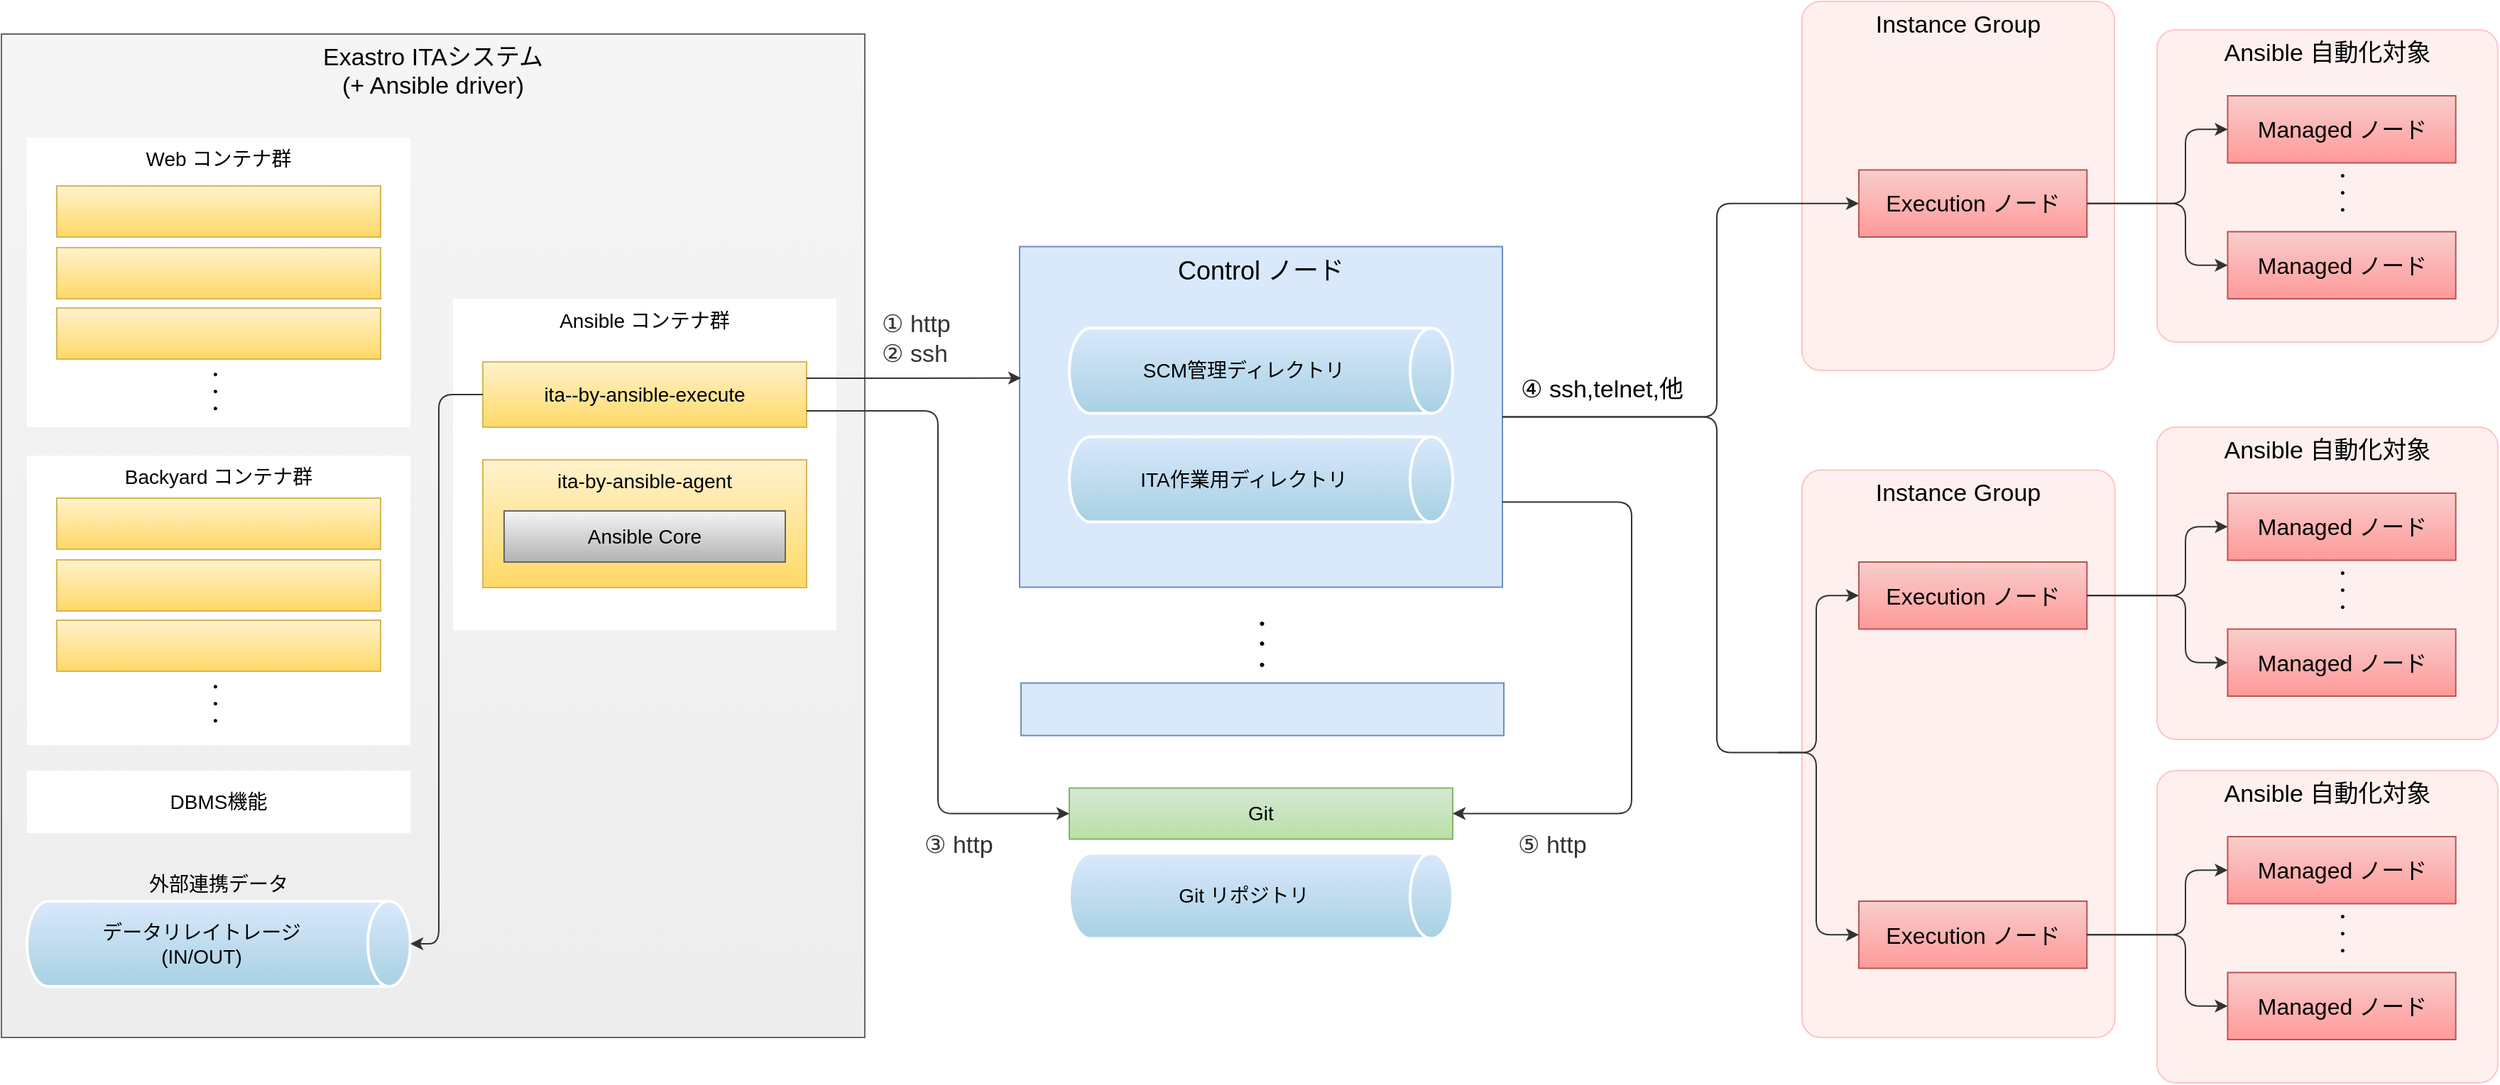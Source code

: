 <mxfile pages="3">
    <diagram name="AAP(Execution分離)" id="HrPJcTjiu_YD1BFE7S78">
        <mxGraphModel dx="1823" dy="1182" grid="1" gridSize="10" guides="1" tooltips="1" connect="1" arrows="1" fold="1" page="1" pageScale="1" pageWidth="2336" pageHeight="1654" math="0" shadow="0">
            <root>
                <mxCell id="zyLyGUna_AHrawo6U4M7-0"/>
                <mxCell id="zyLyGUna_AHrawo6U4M7-1" parent="zyLyGUna_AHrawo6U4M7-0"/>
                <mxCell id="Z7OklR-XN3L8Ld0WTs61-5" value="" style="group" parent="zyLyGUna_AHrawo6U4M7-1" vertex="1" connectable="0">
                    <mxGeometry x="1620" y="612" width="240" height="220" as="geometry"/>
                </mxCell>
                <mxCell id="Z7OklR-XN3L8Ld0WTs61-6" value="Ansible 自動化対象" style="whiteSpace=wrap;html=1;fontSize=17;verticalAlign=top;strokeColor=#FFC5C2;fillColor=#FFF0F0;gradientColor=#FFF0F0;rounded=1;arcSize=6;" parent="Z7OklR-XN3L8Ld0WTs61-5" vertex="1">
                    <mxGeometry width="240" height="220" as="geometry"/>
                </mxCell>
                <mxCell id="Z7OklR-XN3L8Ld0WTs61-7" value="・&lt;br style=&quot;font-size: 10px;&quot;&gt;・&lt;br style=&quot;font-size: 10px;&quot;&gt;・" style="rounded=0;whiteSpace=wrap;html=1;strokeColor=none;strokeWidth=2;fontSize=10;fillColor=none;fontStyle=1" parent="Z7OklR-XN3L8Ld0WTs61-5" vertex="1">
                    <mxGeometry x="52.697" y="98.75" width="154.667" height="32.63" as="geometry"/>
                </mxCell>
                <mxCell id="Z7OklR-XN3L8Ld0WTs61-8" value="&lt;font style=&quot;font-size: 16px;&quot;&gt;Managed ノード&lt;/font&gt;" style="rounded=0;whiteSpace=wrap;html=1;strokeWidth=1;fontSize=14;strokeColor=#b85450;fillColor=#f8cecc;gradientColor=#FF9999;" parent="Z7OklR-XN3L8Ld0WTs61-5" vertex="1">
                    <mxGeometry x="49.725" y="142.25" width="160.615" height="47.25" as="geometry"/>
                </mxCell>
                <mxCell id="Z7OklR-XN3L8Ld0WTs61-9" value="&lt;font style=&quot;font-size: 16px;&quot;&gt;Managed ノード&lt;/font&gt;" style="rounded=0;whiteSpace=wrap;html=1;strokeWidth=1;fontSize=14;strokeColor=#b85450;fillColor=#f8cecc;gradientColor=#FF9999;" parent="Z7OklR-XN3L8Ld0WTs61-5" vertex="1">
                    <mxGeometry x="49.722" y="46.5" width="160.615" height="47.25" as="geometry"/>
                </mxCell>
                <mxCell id="Z7OklR-XN3L8Ld0WTs61-4" value="" style="group" parent="zyLyGUna_AHrawo6U4M7-1" vertex="1" connectable="0">
                    <mxGeometry x="1620" y="370" width="240" height="220" as="geometry"/>
                </mxCell>
                <mxCell id="Z7OklR-XN3L8Ld0WTs61-0" value="Ansible 自動化対象" style="whiteSpace=wrap;html=1;fontSize=17;verticalAlign=top;strokeColor=#FFC5C2;fillColor=#FFF0F0;gradientColor=#FFF0F0;rounded=1;arcSize=6;" parent="Z7OklR-XN3L8Ld0WTs61-4" vertex="1">
                    <mxGeometry width="240" height="220" as="geometry"/>
                </mxCell>
                <mxCell id="Z7OklR-XN3L8Ld0WTs61-1" value="・&lt;br style=&quot;font-size: 10px;&quot;&gt;・&lt;br style=&quot;font-size: 10px;&quot;&gt;・" style="rounded=0;whiteSpace=wrap;html=1;strokeColor=none;strokeWidth=2;fontSize=10;fillColor=none;fontStyle=1" parent="Z7OklR-XN3L8Ld0WTs61-4" vertex="1">
                    <mxGeometry x="52.697" y="98.75" width="154.667" height="32.63" as="geometry"/>
                </mxCell>
                <mxCell id="Z7OklR-XN3L8Ld0WTs61-2" value="&lt;font style=&quot;font-size: 16px;&quot;&gt;Managed ノード&lt;/font&gt;" style="rounded=0;whiteSpace=wrap;html=1;strokeWidth=1;fontSize=14;strokeColor=#b85450;fillColor=#f8cecc;gradientColor=#FF9999;" parent="Z7OklR-XN3L8Ld0WTs61-4" vertex="1">
                    <mxGeometry x="49.725" y="142.25" width="160.615" height="47.25" as="geometry"/>
                </mxCell>
                <mxCell id="Z7OklR-XN3L8Ld0WTs61-3" value="&lt;font style=&quot;font-size: 16px;&quot;&gt;Managed ノード&lt;/font&gt;" style="rounded=0;whiteSpace=wrap;html=1;strokeWidth=1;fontSize=14;strokeColor=#b85450;fillColor=#f8cecc;gradientColor=#FF9999;" parent="Z7OklR-XN3L8Ld0WTs61-4" vertex="1">
                    <mxGeometry x="49.722" y="46.5" width="160.615" height="47.25" as="geometry"/>
                </mxCell>
                <mxCell id="zyLyGUna_AHrawo6U4M7-2" value="ボリュームマウント" style="whiteSpace=wrap;html=1;fontSize=14;verticalAlign=middle;strokeColor=none;fillColor=none;align=left;fontColor=#333333;" parent="zyLyGUna_AHrawo6U4M7-1" vertex="1">
                    <mxGeometry x="420" y="594" width="168" height="44" as="geometry"/>
                </mxCell>
                <mxCell id="zyLyGUna_AHrawo6U4M7-3" value="Ansible 自動化対象" style="whiteSpace=wrap;html=1;fontSize=17;verticalAlign=top;strokeColor=#FFC5C2;fillColor=#FFF0F0;gradientColor=#FFF0F0;rounded=1;arcSize=6;" parent="zyLyGUna_AHrawo6U4M7-1" vertex="1">
                    <mxGeometry x="1620" y="90" width="240" height="220" as="geometry"/>
                </mxCell>
                <mxCell id="zyLyGUna_AHrawo6U4M7-4" value="・&lt;br style=&quot;font-size: 10px;&quot;&gt;・&lt;br style=&quot;font-size: 10px;&quot;&gt;・" style="rounded=0;whiteSpace=wrap;html=1;strokeColor=none;strokeWidth=2;fontSize=10;fillColor=none;fontStyle=1" parent="zyLyGUna_AHrawo6U4M7-1" vertex="1">
                    <mxGeometry x="1672.697" y="188.75" width="154.667" height="32.63" as="geometry"/>
                </mxCell>
                <mxCell id="zyLyGUna_AHrawo6U4M7-5" value="&lt;font style=&quot;font-size: 16px;&quot;&gt;Managed ノード&lt;/font&gt;" style="rounded=0;whiteSpace=wrap;html=1;strokeWidth=1;fontSize=14;strokeColor=#b85450;fillColor=#f8cecc;gradientColor=#FF9999;" parent="zyLyGUna_AHrawo6U4M7-1" vertex="1">
                    <mxGeometry x="1669.725" y="232.25" width="160.615" height="47.25" as="geometry"/>
                </mxCell>
                <mxCell id="zyLyGUna_AHrawo6U4M7-8" value="&lt;font style=&quot;font-size: 16px;&quot;&gt;Managed ノード&lt;/font&gt;" style="rounded=0;whiteSpace=wrap;html=1;strokeWidth=1;fontSize=14;strokeColor=#b85450;fillColor=#f8cecc;gradientColor=#FF9999;" parent="zyLyGUna_AHrawo6U4M7-1" vertex="1">
                    <mxGeometry x="1669.722" y="136.5" width="160.615" height="47.25" as="geometry"/>
                </mxCell>
                <mxCell id="zyLyGUna_AHrawo6U4M7-9" value="&lt;font style=&quot;font-size: 17px;&quot;&gt;&lt;span style=&quot;background-color: initial;&quot;&gt;Exastro ITAシステム&lt;/span&gt;&lt;br style=&quot;&quot;&gt;&lt;/font&gt;&lt;div style=&quot;font-size: 17px;&quot;&gt;&lt;font style=&quot;font-size: 17px;&quot;&gt;(+ Ansible driver)&lt;/font&gt;&lt;/div&gt;" style="whiteSpace=wrap;html=1;fillColor=#f5f5f5;fontSize=16;strokeColor=#666666;verticalAlign=top;gradientColor=#EDEDED;" parent="zyLyGUna_AHrawo6U4M7-1" vertex="1">
                    <mxGeometry x="102" y="93" width="608" height="707" as="geometry"/>
                </mxCell>
                <mxCell id="zyLyGUna_AHrawo6U4M7-10" value="Web コンテナ群" style="whiteSpace=wrap;html=1;fontSize=14;verticalAlign=top;strokeColor=none;" parent="zyLyGUna_AHrawo6U4M7-1" vertex="1">
                    <mxGeometry x="120" y="166" width="270" height="204" as="geometry"/>
                </mxCell>
                <mxCell id="zyLyGUna_AHrawo6U4M7-11" value="Ansible コンテナ群" style="whiteSpace=wrap;html=1;fontSize=14;verticalAlign=top;strokeColor=none;" parent="zyLyGUna_AHrawo6U4M7-1" vertex="1">
                    <mxGeometry x="420" y="279.5" width="270" height="233.5" as="geometry"/>
                </mxCell>
                <mxCell id="zyLyGUna_AHrawo6U4M7-12" value="Backyard コンテナ群" style="whiteSpace=wrap;html=1;fontSize=14;verticalAlign=top;strokeColor=none;" parent="zyLyGUna_AHrawo6U4M7-1" vertex="1">
                    <mxGeometry x="120" y="390" width="270" height="204" as="geometry"/>
                </mxCell>
                <mxCell id="zyLyGUna_AHrawo6U4M7-13" value="DBMS機能" style="whiteSpace=wrap;html=1;fontSize=14;verticalAlign=middle;strokeColor=none;" parent="zyLyGUna_AHrawo6U4M7-1" vertex="1">
                    <mxGeometry x="120" y="612" width="270" height="44" as="geometry"/>
                </mxCell>
                <mxCell id="zyLyGUna_AHrawo6U4M7-14" value="データリレイトレージ&lt;br&gt;(IN/OUT)" style="shape=cylinder3;whiteSpace=wrap;html=1;boundedLbl=1;backgroundOutline=1;size=15;flipV=0;flipH=0;direction=south;strokeColor=#FFFFFF;strokeWidth=2;fontSize=14;fillColor=#dae8fc;gradientColor=#A7D1E3;gradientDirection=east;" parent="zyLyGUna_AHrawo6U4M7-1" vertex="1">
                    <mxGeometry x="120" y="704" width="270" height="60" as="geometry"/>
                </mxCell>
                <mxCell id="zyLyGUna_AHrawo6U4M7-15" value="外部連携データ" style="whiteSpace=wrap;html=1;fontSize=14;verticalAlign=middle;strokeColor=none;fillColor=none;" parent="zyLyGUna_AHrawo6U4M7-1" vertex="1">
                    <mxGeometry x="120" y="670" width="270" height="44" as="geometry"/>
                </mxCell>
                <mxCell id="zyLyGUna_AHrawo6U4M7-16" value="" style="whiteSpace=wrap;html=1;fillColor=#fff2cc;fontSize=14;strokeColor=#d6b656;verticalAlign=middle;gradientColor=#ffd966;" parent="zyLyGUna_AHrawo6U4M7-1" vertex="1">
                    <mxGeometry x="141" y="200" width="228" height="36" as="geometry"/>
                </mxCell>
                <mxCell id="zyLyGUna_AHrawo6U4M7-17" value="" style="whiteSpace=wrap;html=1;fillColor=#fff2cc;fontSize=14;strokeColor=#d6b656;verticalAlign=middle;gradientColor=#ffd966;" parent="zyLyGUna_AHrawo6U4M7-1" vertex="1">
                    <mxGeometry x="141" y="243.5" width="228" height="36" as="geometry"/>
                </mxCell>
                <mxCell id="zyLyGUna_AHrawo6U4M7-18" value="" style="whiteSpace=wrap;html=1;fillColor=#fff2cc;fontSize=14;strokeColor=#d6b656;verticalAlign=middle;gradientColor=#ffd966;" parent="zyLyGUna_AHrawo6U4M7-1" vertex="1">
                    <mxGeometry x="141" y="286" width="228" height="36" as="geometry"/>
                </mxCell>
                <mxCell id="zyLyGUna_AHrawo6U4M7-19" value="・&lt;br style=&quot;font-size: 10px;&quot;&gt;・&lt;br style=&quot;font-size: 10px;&quot;&gt;・" style="rounded=0;whiteSpace=wrap;html=1;strokeColor=none;strokeWidth=2;fontSize=10;fillColor=none;fontStyle=1" parent="zyLyGUna_AHrawo6U4M7-1" vertex="1">
                    <mxGeometry x="143.2" y="340.0" width="218.8" height="10" as="geometry"/>
                </mxCell>
                <mxCell id="zyLyGUna_AHrawo6U4M7-20" value="" style="whiteSpace=wrap;html=1;fillColor=#fff2cc;fontSize=14;strokeColor=#d6b656;verticalAlign=middle;gradientColor=#ffd966;" parent="zyLyGUna_AHrawo6U4M7-1" vertex="1">
                    <mxGeometry x="141" y="420" width="228" height="36" as="geometry"/>
                </mxCell>
                <mxCell id="zyLyGUna_AHrawo6U4M7-21" value="" style="whiteSpace=wrap;html=1;fillColor=#fff2cc;fontSize=14;strokeColor=#d6b656;verticalAlign=middle;gradientColor=#ffd966;" parent="zyLyGUna_AHrawo6U4M7-1" vertex="1">
                    <mxGeometry x="141" y="463.5" width="228" height="36" as="geometry"/>
                </mxCell>
                <mxCell id="zyLyGUna_AHrawo6U4M7-22" value="" style="whiteSpace=wrap;html=1;fillColor=#fff2cc;fontSize=14;strokeColor=#d6b656;verticalAlign=middle;gradientColor=#ffd966;" parent="zyLyGUna_AHrawo6U4M7-1" vertex="1">
                    <mxGeometry x="141" y="506" width="228" height="36" as="geometry"/>
                </mxCell>
                <mxCell id="zyLyGUna_AHrawo6U4M7-23" value="・&lt;br style=&quot;font-size: 10px;&quot;&gt;・&lt;br style=&quot;font-size: 10px;&quot;&gt;・" style="rounded=0;whiteSpace=wrap;html=1;strokeColor=none;strokeWidth=2;fontSize=10;fillColor=none;fontStyle=1" parent="zyLyGUna_AHrawo6U4M7-1" vertex="1">
                    <mxGeometry x="143.2" y="560.0" width="218.8" height="10" as="geometry"/>
                </mxCell>
                <mxCell id="zyLyGUna_AHrawo6U4M7-24" value="ita--by-ansible-execute" style="whiteSpace=wrap;html=1;fillColor=#fff2cc;fontSize=14;strokeColor=#d6b656;verticalAlign=middle;gradientColor=#ffd966;" parent="zyLyGUna_AHrawo6U4M7-1" vertex="1">
                    <mxGeometry x="441" y="324" width="228" height="46" as="geometry"/>
                </mxCell>
                <mxCell id="zyLyGUna_AHrawo6U4M7-25" value="ita-by-ansible-agent" style="whiteSpace=wrap;html=1;fillColor=#fff2cc;fontSize=14;strokeColor=#d6b656;verticalAlign=top;gradientColor=#ffd966;" parent="zyLyGUna_AHrawo6U4M7-1" vertex="1">
                    <mxGeometry x="441" y="393" width="228" height="90" as="geometry"/>
                </mxCell>
                <mxCell id="zyLyGUna_AHrawo6U4M7-26" value="Ansible Core" style="whiteSpace=wrap;html=1;fillColor=#f5f5f5;fontSize=14;strokeColor=#666666;verticalAlign=middle;gradientColor=#b3b3b3;" parent="zyLyGUna_AHrawo6U4M7-1" vertex="1">
                    <mxGeometry x="456" y="429" width="198" height="36" as="geometry"/>
                </mxCell>
                <mxCell id="zyLyGUna_AHrawo6U4M7-27" style="edgeStyle=orthogonalEdgeStyle;rounded=1;orthogonalLoop=1;jettySize=auto;html=1;exitX=0;exitY=0.5;exitDx=0;exitDy=0;fontSize=14;jumpStyle=gap;strokeColor=#333333;entryX=0.5;entryY=0;entryDx=0;entryDy=0;entryPerimeter=0;" parent="zyLyGUna_AHrawo6U4M7-1" source="zyLyGUna_AHrawo6U4M7-24" target="zyLyGUna_AHrawo6U4M7-14" edge="1">
                    <mxGeometry relative="1" as="geometry">
                        <mxPoint x="679" y="357" as="sourcePoint"/>
                        <mxPoint x="826" y="358" as="targetPoint"/>
                        <Array as="points">
                            <mxPoint x="410" y="347"/>
                            <mxPoint x="410" y="734"/>
                        </Array>
                    </mxGeometry>
                </mxCell>
                <mxCell id="zyLyGUna_AHrawo6U4M7-30" value="Git" style="whiteSpace=wrap;html=1;fillColor=#d5e8d4;fontSize=14;strokeColor=#82b366;verticalAlign=middle;gradientColor=#B9E0A5;" parent="zyLyGUna_AHrawo6U4M7-1" vertex="1">
                    <mxGeometry x="854" y="624.25" width="270" height="36" as="geometry"/>
                </mxCell>
                <mxCell id="zyLyGUna_AHrawo6U4M7-31" value="Git リポジトリ" style="shape=cylinder3;whiteSpace=wrap;html=1;boundedLbl=1;backgroundOutline=1;size=15;flipV=0;flipH=0;direction=south;strokeColor=#FFFFFF;strokeWidth=2;fontSize=14;fillColor=#DAE8FC;gradientColor=#A7D1E3;gradientDirection=east;" parent="zyLyGUna_AHrawo6U4M7-1" vertex="1">
                    <mxGeometry x="854" y="670.25" width="270" height="60" as="geometry"/>
                </mxCell>
                <mxCell id="zyLyGUna_AHrawo6U4M7-32" value="" style="group" parent="zyLyGUna_AHrawo6U4M7-1" vertex="1" connectable="0">
                    <mxGeometry x="790" y="232.75" width="398" height="321.018" as="geometry"/>
                </mxCell>
                <mxCell id="zyLyGUna_AHrawo6U4M7-33" value="&lt;font style=&quot;font-size: 18px;&quot;&gt;Control ノード&lt;/font&gt;" style="whiteSpace=wrap;html=1;fillColor=#dae8fc;fontSize=16;strokeColor=#6c8ebf;verticalAlign=top;" parent="zyLyGUna_AHrawo6U4M7-32" vertex="1">
                    <mxGeometry x="29" y="10" width="340" height="240" as="geometry"/>
                </mxCell>
                <mxCell id="zyLyGUna_AHrawo6U4M7-34" value="SCM管理ディレクトリ" style="shape=cylinder3;whiteSpace=wrap;html=1;boundedLbl=1;backgroundOutline=1;size=15;flipV=0;flipH=0;direction=south;strokeColor=#FFFFFF;strokeWidth=2;fontSize=14;fillColor=#dae8fc;gradientColor=#A7D1E3;gradientDirection=east;" parent="zyLyGUna_AHrawo6U4M7-32" vertex="1">
                    <mxGeometry x="64" y="67.5" width="270" height="60" as="geometry"/>
                </mxCell>
                <mxCell id="zyLyGUna_AHrawo6U4M7-35" value="ITA作業用ディレクトリ" style="shape=cylinder3;whiteSpace=wrap;html=1;boundedLbl=1;backgroundOutline=1;size=15;flipV=0;flipH=0;direction=south;strokeColor=#FFFFFF;strokeWidth=2;fontSize=14;fillColor=#dae8fc;gradientColor=#A7D1E3;gradientDirection=east;" parent="zyLyGUna_AHrawo6U4M7-32" vertex="1">
                    <mxGeometry x="64" y="144" width="270" height="60" as="geometry"/>
                </mxCell>
                <mxCell id="zyLyGUna_AHrawo6U4M7-36" value="・&lt;br style=&quot;font-size: 12px;&quot;&gt;・&lt;br style=&quot;font-size: 12px;&quot;&gt;・" style="rounded=0;whiteSpace=wrap;html=1;strokeColor=none;strokeWidth=2;fontSize=12;fillColor=none;fontStyle=1" parent="zyLyGUna_AHrawo6U4M7-32" vertex="1">
                    <mxGeometry x="89.598" y="260.003" width="218.803" height="61.015" as="geometry"/>
                </mxCell>
                <mxCell id="zyLyGUna_AHrawo6U4M7-37" style="edgeStyle=orthogonalEdgeStyle;rounded=1;orthogonalLoop=1;jettySize=auto;html=1;fontSize=14;jumpStyle=gap;strokeColor=#333333;entryX=1;entryY=0.5;entryDx=0;entryDy=0;exitX=1;exitY=0.75;exitDx=0;exitDy=0;" parent="zyLyGUna_AHrawo6U4M7-1" source="zyLyGUna_AHrawo6U4M7-33" target="zyLyGUna_AHrawo6U4M7-30" edge="1">
                    <mxGeometry relative="1" as="geometry">
                        <mxPoint x="604" y="-508.25" as="sourcePoint"/>
                        <mxPoint x="815" y="-174.75" as="targetPoint"/>
                        <Array as="points">
                            <mxPoint x="1250" y="423"/>
                            <mxPoint x="1250" y="642"/>
                        </Array>
                    </mxGeometry>
                </mxCell>
                <mxCell id="zyLyGUna_AHrawo6U4M7-38" value="" style="whiteSpace=wrap;html=1;fillColor=#dae8fc;fontSize=16;strokeColor=#6c8ebf;verticalAlign=top;" parent="zyLyGUna_AHrawo6U4M7-1" vertex="1">
                    <mxGeometry x="820" y="550.25" width="340" height="37" as="geometry"/>
                </mxCell>
                <mxCell id="zyLyGUna_AHrawo6U4M7-39" style="edgeStyle=orthogonalEdgeStyle;rounded=1;orthogonalLoop=1;jettySize=auto;html=1;exitX=1;exitY=0.25;exitDx=0;exitDy=0;fontSize=14;jumpStyle=gap;strokeColor=#333333;entryX=0.003;entryY=0.386;entryDx=0;entryDy=0;entryPerimeter=0;" parent="zyLyGUna_AHrawo6U4M7-1" source="zyLyGUna_AHrawo6U4M7-24" target="zyLyGUna_AHrawo6U4M7-33" edge="1">
                    <mxGeometry relative="1" as="geometry">
                        <mxPoint x="810" y="334" as="targetPoint"/>
                        <mxPoint x="669" y="343.45" as="sourcePoint"/>
                    </mxGeometry>
                </mxCell>
                <mxCell id="zyLyGUna_AHrawo6U4M7-40" style="edgeStyle=orthogonalEdgeStyle;rounded=1;orthogonalLoop=1;jettySize=auto;html=1;fontSize=14;jumpStyle=gap;strokeColor=#333333;entryX=0;entryY=0.5;entryDx=0;entryDy=0;exitX=1;exitY=0.75;exitDx=0;exitDy=0;" parent="zyLyGUna_AHrawo6U4M7-1" source="zyLyGUna_AHrawo6U4M7-24" target="zyLyGUna_AHrawo6U4M7-30" edge="1">
                    <mxGeometry relative="1" as="geometry">
                        <mxPoint x="680" y="360" as="sourcePoint"/>
                        <mxPoint x="881" y="690.75" as="targetPoint"/>
                    </mxGeometry>
                </mxCell>
                <mxCell id="zyLyGUna_AHrawo6U4M7-41" value="① http&lt;br style=&quot;font-size: 17px;&quot;&gt;② ssh" style="whiteSpace=wrap;html=1;fontSize=17;verticalAlign=middle;strokeColor=none;fillColor=none;align=left;fontColor=#333333;" parent="zyLyGUna_AHrawo6U4M7-1" vertex="1">
                    <mxGeometry x="720" y="286" width="80" height="44" as="geometry"/>
                </mxCell>
                <mxCell id="zyLyGUna_AHrawo6U4M7-42" value="③ http" style="whiteSpace=wrap;html=1;fontSize=17;verticalAlign=middle;strokeColor=none;fillColor=none;align=left;fontColor=#333333;" parent="zyLyGUna_AHrawo6U4M7-1" vertex="1">
                    <mxGeometry x="750" y="643.13" width="80" height="44" as="geometry"/>
                </mxCell>
                <mxCell id="zyLyGUna_AHrawo6U4M7-43" value="⑤ http" style="whiteSpace=wrap;html=1;fontSize=17;verticalAlign=middle;strokeColor=none;fillColor=none;align=left;fontColor=#333333;" parent="zyLyGUna_AHrawo6U4M7-1" vertex="1">
                    <mxGeometry x="1168" y="643.13" width="80" height="44" as="geometry"/>
                </mxCell>
                <mxCell id="zyLyGUna_AHrawo6U4M7-44" value="&lt;span style=&quot;color: rgb(0, 0, 0); text-align: center;&quot;&gt;④ ssh,telnet,他&lt;/span&gt;" style="whiteSpace=wrap;html=1;fontSize=17;verticalAlign=middle;strokeColor=none;fillColor=none;align=left;fontColor=#333333;" parent="zyLyGUna_AHrawo6U4M7-1" vertex="1">
                    <mxGeometry x="1170" y="322" width="123" height="44" as="geometry"/>
                </mxCell>
                <mxCell id="yMIp4jwXd7m6bD_qJT0J-0" value="Instance Group" style="whiteSpace=wrap;html=1;fontSize=17;verticalAlign=top;strokeColor=#FFC5C2;fillColor=#FFF0F0;gradientColor=#FFF0F0;rounded=1;arcSize=6;" parent="zyLyGUna_AHrawo6U4M7-1" vertex="1">
                    <mxGeometry x="1370" y="70" width="220" height="260" as="geometry"/>
                </mxCell>
                <mxCell id="yMIp4jwXd7m6bD_qJT0J-4" value="&lt;font style=&quot;font-size: 16px;&quot;&gt;Execution ノード&lt;/font&gt;" style="rounded=0;whiteSpace=wrap;html=1;strokeWidth=1;fontSize=14;strokeColor=#b85450;fillColor=#f8cecc;gradientColor=#FF9999;" parent="zyLyGUna_AHrawo6U4M7-1" vertex="1">
                    <mxGeometry x="1410.002" y="188.75" width="160.615" height="47.25" as="geometry"/>
                </mxCell>
                <mxCell id="zyLyGUna_AHrawo6U4M7-29" value="" style="edgeStyle=elbowEdgeStyle;html=1;fontColor=#333333;startArrow=classic;startFill=1;endArrow=none;endFill=0;strokeColor=#333333;strokeWidth=1;jumpStyle=gap;entryX=1;entryY=0.5;entryDx=0;entryDy=0;exitX=0;exitY=0.5;exitDx=0;exitDy=0;" parent="zyLyGUna_AHrawo6U4M7-1" source="zyLyGUna_AHrawo6U4M7-8" target="yMIp4jwXd7m6bD_qJT0J-4" edge="1">
                    <mxGeometry relative="1" as="geometry">
                        <mxPoint x="854.923" y="377.125" as="sourcePoint"/>
                        <mxPoint x="654" y="472.5" as="targetPoint"/>
                        <Array as="points">
                            <mxPoint x="1640" y="180"/>
                        </Array>
                    </mxGeometry>
                </mxCell>
                <mxCell id="zyLyGUna_AHrawo6U4M7-45" style="edgeStyle=orthogonalEdgeStyle;rounded=1;orthogonalLoop=1;jettySize=auto;html=1;exitX=1;exitY=0.5;exitDx=0;exitDy=0;fontSize=14;jumpStyle=gap;strokeColor=#333333;entryX=0;entryY=0.5;entryDx=0;entryDy=0;" parent="zyLyGUna_AHrawo6U4M7-1" source="yMIp4jwXd7m6bD_qJT0J-4" target="zyLyGUna_AHrawo6U4M7-5" edge="1">
                    <mxGeometry relative="1" as="geometry">
                        <mxPoint x="1339.89" y="403.27" as="targetPoint"/>
                        <mxPoint x="1200" y="402.34" as="sourcePoint"/>
                        <Array as="points">
                            <mxPoint x="1640" y="212"/>
                            <mxPoint x="1640" y="256"/>
                        </Array>
                    </mxGeometry>
                </mxCell>
                <mxCell id="zyLyGUna_AHrawo6U4M7-28" value="" style="edgeStyle=elbowEdgeStyle;html=1;fontColor=#333333;startArrow=classic;startFill=1;endArrow=none;endFill=0;strokeColor=#333333;strokeWidth=1;jumpStyle=gap;entryX=1;entryY=0.5;entryDx=0;entryDy=0;exitX=0;exitY=0.5;exitDx=0;exitDy=0;" parent="zyLyGUna_AHrawo6U4M7-1" source="yMIp4jwXd7m6bD_qJT0J-4" target="zyLyGUna_AHrawo6U4M7-33" edge="1">
                    <mxGeometry relative="1" as="geometry">
                        <mxPoint x="1430" y="209.13" as="sourcePoint"/>
                        <mxPoint x="654" y="472.5" as="targetPoint"/>
                        <Array as="points">
                            <mxPoint x="1310" y="280"/>
                        </Array>
                    </mxGeometry>
                </mxCell>
                <mxCell id="yMIp4jwXd7m6bD_qJT0J-5" value="Instance Group" style="whiteSpace=wrap;html=1;fontSize=17;verticalAlign=top;strokeColor=#FFC5C2;fillColor=#FFF0F0;gradientColor=#FFF0F0;rounded=1;arcSize=6;" parent="zyLyGUna_AHrawo6U4M7-1" vertex="1">
                    <mxGeometry x="1370" y="400.25" width="220.31" height="399.75" as="geometry"/>
                </mxCell>
                <mxCell id="yMIp4jwXd7m6bD_qJT0J-6" value="&lt;font style=&quot;font-size: 16px;&quot;&gt;Execution ノード&lt;/font&gt;" style="rounded=0;whiteSpace=wrap;html=1;strokeWidth=1;fontSize=14;strokeColor=#b85450;fillColor=#f8cecc;gradientColor=#FF9999;" parent="zyLyGUna_AHrawo6U4M7-1" vertex="1">
                    <mxGeometry x="1410.002" y="465" width="160.615" height="47.25" as="geometry"/>
                </mxCell>
                <mxCell id="yMIp4jwXd7m6bD_qJT0J-7" value="" style="edgeStyle=elbowEdgeStyle;html=1;fontColor=#333333;startArrow=classic;startFill=1;endArrow=none;endFill=0;strokeColor=#333333;strokeWidth=1;jumpStyle=gap;entryX=1;entryY=0.5;entryDx=0;entryDy=0;exitX=0;exitY=0.5;exitDx=0;exitDy=0;" parent="zyLyGUna_AHrawo6U4M7-1" source="Z7OklR-XN3L8Ld0WTs61-3" target="yMIp4jwXd7m6bD_qJT0J-6" edge="1">
                    <mxGeometry x="0.619" y="268" relative="1" as="geometry">
                        <mxPoint x="1669.722" y="430.125" as="sourcePoint"/>
                        <mxPoint x="1570.648" y="482.225" as="targetPoint"/>
                        <Array as="points">
                            <mxPoint x="1640" y="450"/>
                        </Array>
                        <mxPoint as="offset"/>
                    </mxGeometry>
                </mxCell>
                <mxCell id="yMIp4jwXd7m6bD_qJT0J-8" style="edgeStyle=orthogonalEdgeStyle;rounded=1;orthogonalLoop=1;jettySize=auto;html=1;fontSize=14;jumpStyle=gap;strokeColor=#333333;exitX=1;exitY=0.5;exitDx=0;exitDy=0;entryX=0;entryY=0.5;entryDx=0;entryDy=0;" parent="zyLyGUna_AHrawo6U4M7-1" source="yMIp4jwXd7m6bD_qJT0J-6" target="Z7OklR-XN3L8Ld0WTs61-2" edge="1">
                    <mxGeometry relative="1" as="geometry">
                        <mxPoint x="1669.725" y="525.875" as="targetPoint"/>
                        <mxPoint x="1570.648" y="482.225" as="sourcePoint"/>
                        <Array as="points">
                            <mxPoint x="1640" y="489"/>
                            <mxPoint x="1640" y="536"/>
                        </Array>
                    </mxGeometry>
                </mxCell>
                <mxCell id="yMIp4jwXd7m6bD_qJT0J-9" value="&lt;font style=&quot;font-size: 16px;&quot;&gt;Execution ノード&lt;/font&gt;" style="rounded=0;whiteSpace=wrap;html=1;strokeWidth=1;fontSize=14;strokeColor=#b85450;fillColor=#f8cecc;gradientColor=#FF9999;" parent="zyLyGUna_AHrawo6U4M7-1" vertex="1">
                    <mxGeometry x="1410.002" y="704" width="160.615" height="47.25" as="geometry"/>
                </mxCell>
                <mxCell id="FwET_xjF38KncHt4Y5W6-8" value="" style="edgeStyle=elbowEdgeStyle;html=1;fontColor=#333333;startArrow=classic;startFill=1;endArrow=none;endFill=0;strokeColor=#333333;strokeWidth=1;jumpStyle=gap;entryX=1;entryY=0.5;entryDx=0;entryDy=0;exitX=0;exitY=0.5;exitDx=0;exitDy=0;" parent="zyLyGUna_AHrawo6U4M7-1" source="Z7OklR-XN3L8Ld0WTs61-9" target="yMIp4jwXd7m6bD_qJT0J-9" edge="1">
                    <mxGeometry x="0.619" y="268" relative="1" as="geometry">
                        <mxPoint x="1669.722" y="664.125" as="sourcePoint"/>
                        <mxPoint x="1570.618" y="716.175" as="targetPoint"/>
                        <Array as="points">
                            <mxPoint x="1640" y="683.36"/>
                        </Array>
                        <mxPoint as="offset"/>
                    </mxGeometry>
                </mxCell>
                <mxCell id="FwET_xjF38KncHt4Y5W6-9" style="edgeStyle=orthogonalEdgeStyle;rounded=1;orthogonalLoop=1;jettySize=auto;html=1;fontSize=14;jumpStyle=gap;strokeColor=#333333;entryX=0;entryY=0.5;entryDx=0;entryDy=0;exitX=1;exitY=0.5;exitDx=0;exitDy=0;" parent="zyLyGUna_AHrawo6U4M7-1" source="yMIp4jwXd7m6bD_qJT0J-9" target="Z7OklR-XN3L8Ld0WTs61-8" edge="1">
                    <mxGeometry relative="1" as="geometry">
                        <mxPoint x="1669.725" y="759.875" as="targetPoint"/>
                        <mxPoint x="1570.618" y="716.175" as="sourcePoint"/>
                        <Array as="points">
                            <mxPoint x="1640" y="728"/>
                            <mxPoint x="1640" y="778"/>
                        </Array>
                    </mxGeometry>
                </mxCell>
                <mxCell id="FwET_xjF38KncHt4Y5W6-10" value="" style="edgeStyle=elbowEdgeStyle;html=1;fontColor=#333333;startArrow=none;startFill=0;endArrow=none;endFill=0;strokeColor=#333333;strokeWidth=1;jumpStyle=gap;entryX=1;entryY=0.5;entryDx=0;entryDy=0;exitX=0.25;exitY=0;exitDx=0;exitDy=0;" parent="zyLyGUna_AHrawo6U4M7-1" source="FwET_xjF38KncHt4Y5W6-11" target="zyLyGUna_AHrawo6U4M7-33" edge="1">
                    <mxGeometry relative="1" as="geometry">
                        <mxPoint x="1300" y="480" as="sourcePoint"/>
                        <mxPoint x="1169" y="372.75" as="targetPoint"/>
                        <Array as="points">
                            <mxPoint x="1310" y="420"/>
                        </Array>
                    </mxGeometry>
                </mxCell>
                <mxCell id="FwET_xjF38KncHt4Y5W6-11" value="" style="whiteSpace=wrap;html=1;fillColor=none;fontSize=16;strokeColor=none;verticalAlign=top;rotation=90;" parent="zyLyGUna_AHrawo6U4M7-1" vertex="1">
                    <mxGeometry x="1261" y="616" width="145" height="39" as="geometry"/>
                </mxCell>
                <mxCell id="FwET_xjF38KncHt4Y5W6-12" value="" style="edgeStyle=elbowEdgeStyle;html=1;fontColor=#333333;startArrow=classic;startFill=1;endArrow=none;endFill=0;strokeColor=#333333;strokeWidth=1;jumpStyle=gap;entryX=0.25;entryY=0;entryDx=0;entryDy=0;exitX=0;exitY=0.5;exitDx=0;exitDy=0;" parent="zyLyGUna_AHrawo6U4M7-1" source="yMIp4jwXd7m6bD_qJT0J-6" target="FwET_xjF38KncHt4Y5W6-11" edge="1">
                    <mxGeometry relative="1" as="geometry">
                        <mxPoint x="1407.052" y="491.385" as="sourcePoint"/>
                        <mxPoint x="1307.948" y="543.635" as="targetPoint"/>
                        <Array as="points">
                            <mxPoint x="1380" y="540"/>
                        </Array>
                    </mxGeometry>
                </mxCell>
                <mxCell id="FwET_xjF38KncHt4Y5W6-13" value="" style="edgeStyle=elbowEdgeStyle;html=1;fontColor=#333333;startArrow=classic;startFill=1;endArrow=none;endFill=0;strokeColor=#333333;strokeWidth=1;jumpStyle=gap;exitX=0;exitY=0.5;exitDx=0;exitDy=0;entryX=0.25;entryY=0;entryDx=0;entryDy=0;" parent="zyLyGUna_AHrawo6U4M7-1" source="yMIp4jwXd7m6bD_qJT0J-9" target="FwET_xjF38KncHt4Y5W6-11" edge="1">
                    <mxGeometry relative="1" as="geometry">
                        <mxPoint x="1420.002" y="492.815" as="sourcePoint"/>
                        <mxPoint x="1344" y="609.5" as="targetPoint"/>
                        <Array as="points">
                            <mxPoint x="1380" y="650"/>
                        </Array>
                    </mxGeometry>
                </mxCell>
            </root>
        </mxGraphModel>
    </diagram>
    <diagram id="P0Y6QexMz69vUVXYiUK5" name="AAP(Hybrid)">
        <mxGraphModel dx="3647" dy="2363" grid="1" gridSize="10" guides="1" tooltips="1" connect="1" arrows="1" fold="1" page="1" pageScale="1" pageWidth="2336" pageHeight="1654" math="0" shadow="0">
            <root>
                <mxCell id="0"/>
                <mxCell id="1" parent="0"/>
                <mxCell id="E9rqh3Xw5hFvDiPMlZkM-31" value="ボリュームマウント" style="whiteSpace=wrap;html=1;fontSize=14;verticalAlign=middle;strokeColor=none;fillColor=none;align=left;fontColor=#333333;" parent="1" vertex="1">
                    <mxGeometry x="420" y="594" width="168" height="44" as="geometry"/>
                </mxCell>
                <mxCell id="E9rqh3Xw5hFvDiPMlZkM-2" value="Ansible 自動化対象" style="whiteSpace=wrap;html=1;fontSize=17;verticalAlign=top;strokeColor=#FFC5C2;fillColor=#FFF0F0;gradientColor=#FFF0F0;rounded=1;arcSize=6;" parent="1" vertex="1">
                    <mxGeometry x="1310" y="177" width="278" height="340" as="geometry"/>
                </mxCell>
                <mxCell id="E9rqh3Xw5hFvDiPMlZkM-3" value="・&lt;br style=&quot;font-size: 10px;&quot;&gt;・&lt;br style=&quot;font-size: 10px;&quot;&gt;・" style="rounded=0;whiteSpace=wrap;html=1;strokeColor=none;strokeWidth=2;fontSize=10;fillColor=none;fontStyle=1" parent="1" vertex="1">
                    <mxGeometry x="1372.697" y="293.5" width="154.667" height="32.63" as="geometry"/>
                </mxCell>
                <mxCell id="E9rqh3Xw5hFvDiPMlZkM-4" value="&lt;font style=&quot;font-size: 16px;&quot;&gt;Managed ノード&lt;/font&gt;" style="rounded=0;whiteSpace=wrap;html=1;strokeWidth=1;fontSize=14;strokeColor=#b85450;fillColor=#f8cecc;gradientColor=#FF9999;" parent="1" vertex="1">
                    <mxGeometry x="1372.695" y="339.13" width="160.615" height="47.25" as="geometry"/>
                </mxCell>
                <mxCell id="E9rqh3Xw5hFvDiPMlZkM-5" value="・&lt;br style=&quot;font-size: 10px;&quot;&gt;・&lt;br style=&quot;font-size: 10px;&quot;&gt;・" style="rounded=0;whiteSpace=wrap;html=1;strokeColor=none;strokeWidth=2;fontSize=10;fillColor=none;fontStyle=1" parent="1" vertex="1">
                    <mxGeometry x="1372.697" y="394" width="154.667" height="32.63" as="geometry"/>
                </mxCell>
                <mxCell id="E9rqh3Xw5hFvDiPMlZkM-6" value="&lt;font style=&quot;font-size: 16px;&quot;&gt;Managed ノード&lt;/font&gt;" style="rounded=0;whiteSpace=wrap;html=1;strokeWidth=1;fontSize=14;strokeColor=#b85450;fillColor=#f8cecc;gradientColor=#FF9999;" parent="1" vertex="1">
                    <mxGeometry x="1372.692" y="436.25" width="160.615" height="47.25" as="geometry"/>
                </mxCell>
                <mxCell id="E9rqh3Xw5hFvDiPMlZkM-7" value="&lt;font style=&quot;font-size: 16px;&quot;&gt;Managed ノード&lt;/font&gt;" style="rounded=0;whiteSpace=wrap;html=1;strokeWidth=1;fontSize=14;strokeColor=#b85450;fillColor=#f8cecc;gradientColor=#FF9999;" parent="1" vertex="1">
                    <mxGeometry x="1372.692" y="233.5" width="160.615" height="47.25" as="geometry"/>
                </mxCell>
                <mxCell id="E9rqh3Xw5hFvDiPMlZkM-8" value="&lt;font style=&quot;font-size: 17px;&quot;&gt;&lt;span style=&quot;background-color: initial;&quot;&gt;Exastro ITAシステム&lt;/span&gt;&lt;br style=&quot;&quot;&gt;&lt;/font&gt;&lt;div style=&quot;font-size: 17px;&quot;&gt;&lt;font style=&quot;font-size: 17px;&quot;&gt;(+ Ansible driver)&lt;/font&gt;&lt;/div&gt;" style="whiteSpace=wrap;html=1;fillColor=#f5f5f5;fontSize=16;strokeColor=#666666;verticalAlign=top;gradientColor=#EDEDED;" parent="1" vertex="1">
                    <mxGeometry x="102" y="93" width="608" height="707" as="geometry"/>
                </mxCell>
                <mxCell id="E9rqh3Xw5hFvDiPMlZkM-9" value="Web コンテナ群" style="whiteSpace=wrap;html=1;fontSize=14;verticalAlign=top;strokeColor=none;" parent="1" vertex="1">
                    <mxGeometry x="120" y="166" width="270" height="204" as="geometry"/>
                </mxCell>
                <mxCell id="E9rqh3Xw5hFvDiPMlZkM-10" value="Ansible コンテナ群" style="whiteSpace=wrap;html=1;fontSize=14;verticalAlign=top;strokeColor=none;" parent="1" vertex="1">
                    <mxGeometry x="420" y="279.5" width="270" height="233.5" as="geometry"/>
                </mxCell>
                <mxCell id="E9rqh3Xw5hFvDiPMlZkM-11" value="Backyard コンテナ群" style="whiteSpace=wrap;html=1;fontSize=14;verticalAlign=top;strokeColor=none;" parent="1" vertex="1">
                    <mxGeometry x="120" y="390" width="270" height="204" as="geometry"/>
                </mxCell>
                <mxCell id="E9rqh3Xw5hFvDiPMlZkM-12" value="DBMS機能" style="whiteSpace=wrap;html=1;fontSize=14;verticalAlign=middle;strokeColor=none;" parent="1" vertex="1">
                    <mxGeometry x="120" y="612" width="270" height="44" as="geometry"/>
                </mxCell>
                <mxCell id="E9rqh3Xw5hFvDiPMlZkM-13" value="データリレイトレージ&lt;br&gt;(IN/OUT)" style="shape=cylinder3;whiteSpace=wrap;html=1;boundedLbl=1;backgroundOutline=1;size=15;flipV=0;flipH=0;direction=south;strokeColor=#FFFFFF;strokeWidth=2;fontSize=14;fillColor=#dae8fc;gradientColor=#A7D1E3;gradientDirection=east;" parent="1" vertex="1">
                    <mxGeometry x="120" y="704" width="270" height="60" as="geometry"/>
                </mxCell>
                <mxCell id="E9rqh3Xw5hFvDiPMlZkM-14" value="外部連携データ" style="whiteSpace=wrap;html=1;fontSize=14;verticalAlign=middle;strokeColor=none;fillColor=none;" parent="1" vertex="1">
                    <mxGeometry x="120" y="670" width="270" height="44" as="geometry"/>
                </mxCell>
                <mxCell id="E9rqh3Xw5hFvDiPMlZkM-15" value="" style="whiteSpace=wrap;html=1;fillColor=#fff2cc;fontSize=14;strokeColor=#d6b656;verticalAlign=middle;gradientColor=#ffd966;" parent="1" vertex="1">
                    <mxGeometry x="141" y="200" width="228" height="36" as="geometry"/>
                </mxCell>
                <mxCell id="E9rqh3Xw5hFvDiPMlZkM-16" value="" style="whiteSpace=wrap;html=1;fillColor=#fff2cc;fontSize=14;strokeColor=#d6b656;verticalAlign=middle;gradientColor=#ffd966;" parent="1" vertex="1">
                    <mxGeometry x="141" y="243.5" width="228" height="36" as="geometry"/>
                </mxCell>
                <mxCell id="E9rqh3Xw5hFvDiPMlZkM-17" value="" style="whiteSpace=wrap;html=1;fillColor=#fff2cc;fontSize=14;strokeColor=#d6b656;verticalAlign=middle;gradientColor=#ffd966;" parent="1" vertex="1">
                    <mxGeometry x="141" y="286" width="228" height="36" as="geometry"/>
                </mxCell>
                <mxCell id="E9rqh3Xw5hFvDiPMlZkM-18" value="・&lt;br style=&quot;font-size: 10px;&quot;&gt;・&lt;br style=&quot;font-size: 10px;&quot;&gt;・" style="rounded=0;whiteSpace=wrap;html=1;strokeColor=none;strokeWidth=2;fontSize=10;fillColor=none;fontStyle=1" parent="1" vertex="1">
                    <mxGeometry x="143.2" y="340.0" width="218.8" height="10" as="geometry"/>
                </mxCell>
                <mxCell id="E9rqh3Xw5hFvDiPMlZkM-19" value="" style="whiteSpace=wrap;html=1;fillColor=#fff2cc;fontSize=14;strokeColor=#d6b656;verticalAlign=middle;gradientColor=#ffd966;" parent="1" vertex="1">
                    <mxGeometry x="141" y="420" width="228" height="36" as="geometry"/>
                </mxCell>
                <mxCell id="E9rqh3Xw5hFvDiPMlZkM-20" value="" style="whiteSpace=wrap;html=1;fillColor=#fff2cc;fontSize=14;strokeColor=#d6b656;verticalAlign=middle;gradientColor=#ffd966;" parent="1" vertex="1">
                    <mxGeometry x="141" y="463.5" width="228" height="36" as="geometry"/>
                </mxCell>
                <mxCell id="E9rqh3Xw5hFvDiPMlZkM-21" value="" style="whiteSpace=wrap;html=1;fillColor=#fff2cc;fontSize=14;strokeColor=#d6b656;verticalAlign=middle;gradientColor=#ffd966;" parent="1" vertex="1">
                    <mxGeometry x="141" y="506" width="228" height="36" as="geometry"/>
                </mxCell>
                <mxCell id="E9rqh3Xw5hFvDiPMlZkM-22" value="・&lt;br style=&quot;font-size: 10px;&quot;&gt;・&lt;br style=&quot;font-size: 10px;&quot;&gt;・" style="rounded=0;whiteSpace=wrap;html=1;strokeColor=none;strokeWidth=2;fontSize=10;fillColor=none;fontStyle=1" parent="1" vertex="1">
                    <mxGeometry x="143.2" y="560.0" width="218.8" height="10" as="geometry"/>
                </mxCell>
                <mxCell id="E9rqh3Xw5hFvDiPMlZkM-23" value="ita--by-ansible-execute" style="whiteSpace=wrap;html=1;fillColor=#fff2cc;fontSize=14;strokeColor=#d6b656;verticalAlign=middle;gradientColor=#ffd966;" parent="1" vertex="1">
                    <mxGeometry x="441" y="324" width="228" height="46" as="geometry"/>
                </mxCell>
                <mxCell id="E9rqh3Xw5hFvDiPMlZkM-24" value="ita-by-ansible-agent" style="whiteSpace=wrap;html=1;fillColor=#fff2cc;fontSize=14;strokeColor=#d6b656;verticalAlign=top;gradientColor=#ffd966;" parent="1" vertex="1">
                    <mxGeometry x="441" y="393" width="228" height="90" as="geometry"/>
                </mxCell>
                <mxCell id="E9rqh3Xw5hFvDiPMlZkM-25" value="Ansible Core" style="whiteSpace=wrap;html=1;fillColor=#f5f5f5;fontSize=14;strokeColor=#666666;verticalAlign=middle;gradientColor=#b3b3b3;" parent="1" vertex="1">
                    <mxGeometry x="456" y="429" width="198" height="36" as="geometry"/>
                </mxCell>
                <mxCell id="E9rqh3Xw5hFvDiPMlZkM-26" style="edgeStyle=orthogonalEdgeStyle;rounded=1;orthogonalLoop=1;jettySize=auto;html=1;exitX=0;exitY=0.5;exitDx=0;exitDy=0;fontSize=14;jumpStyle=gap;strokeColor=#333333;entryX=0.5;entryY=0;entryDx=0;entryDy=0;entryPerimeter=0;" parent="1" source="E9rqh3Xw5hFvDiPMlZkM-23" target="E9rqh3Xw5hFvDiPMlZkM-13" edge="1">
                    <mxGeometry relative="1" as="geometry">
                        <mxPoint x="679" y="357" as="sourcePoint"/>
                        <mxPoint x="826" y="358" as="targetPoint"/>
                        <Array as="points">
                            <mxPoint x="410" y="347"/>
                            <mxPoint x="410" y="734"/>
                        </Array>
                    </mxGeometry>
                </mxCell>
                <mxCell id="E9rqh3Xw5hFvDiPMlZkM-29" value="" style="edgeStyle=elbowEdgeStyle;html=1;fontColor=#333333;startArrow=classic;startFill=1;endArrow=none;endFill=0;strokeColor=#333333;strokeWidth=1;jumpStyle=gap;entryX=1;entryY=0.5;entryDx=0;entryDy=0;exitX=0;exitY=0.5;exitDx=0;exitDy=0;" parent="1" source="E9rqh3Xw5hFvDiPMlZkM-6" target="g_sPdD5koaNXhPQd8Cwu-50" edge="1">
                    <mxGeometry relative="1" as="geometry">
                        <mxPoint x="935.5" y="992.0" as="sourcePoint"/>
                        <mxPoint x="654" y="472.5" as="targetPoint"/>
                        <Array as="points">
                            <mxPoint x="1330" y="410"/>
                        </Array>
                    </mxGeometry>
                </mxCell>
                <mxCell id="E9rqh3Xw5hFvDiPMlZkM-30" value="" style="edgeStyle=elbowEdgeStyle;html=1;fontColor=#333333;startArrow=classic;startFill=1;endArrow=none;endFill=0;strokeColor=#333333;strokeWidth=1;jumpStyle=gap;entryX=1;entryY=0.5;entryDx=0;entryDy=0;exitX=0;exitY=0.5;exitDx=0;exitDy=0;" parent="1" source="E9rqh3Xw5hFvDiPMlZkM-7" target="g_sPdD5koaNXhPQd8Cwu-50" edge="1">
                    <mxGeometry relative="1" as="geometry">
                        <mxPoint x="854.923" y="377.125" as="sourcePoint"/>
                        <mxPoint x="654" y="472.5" as="targetPoint"/>
                        <Array as="points">
                            <mxPoint x="1330" y="310"/>
                        </Array>
                    </mxGeometry>
                </mxCell>
                <mxCell id="g_sPdD5koaNXhPQd8Cwu-47" value="Git" style="whiteSpace=wrap;html=1;fillColor=#d5e8d4;fontSize=14;strokeColor=#82b366;verticalAlign=middle;gradientColor=#B9E0A5;" parent="1" vertex="1">
                    <mxGeometry x="854" y="624.25" width="270" height="36" as="geometry"/>
                </mxCell>
                <mxCell id="g_sPdD5koaNXhPQd8Cwu-48" value="Git リポジトリ" style="shape=cylinder3;whiteSpace=wrap;html=1;boundedLbl=1;backgroundOutline=1;size=15;flipV=0;flipH=0;direction=south;strokeColor=#FFFFFF;strokeWidth=2;fontSize=14;fillColor=#DAE8FC;gradientColor=#A7D1E3;gradientDirection=east;" parent="1" vertex="1">
                    <mxGeometry x="854" y="670.25" width="270" height="60" as="geometry"/>
                </mxCell>
                <mxCell id="g_sPdD5koaNXhPQd8Cwu-49" value="" style="group" parent="1" vertex="1" connectable="0">
                    <mxGeometry x="790" y="232.75" width="398" height="321.018" as="geometry"/>
                </mxCell>
                <mxCell id="g_sPdD5koaNXhPQd8Cwu-50" value="&lt;font style=&quot;font-size: 18px;&quot;&gt;Hybrid ノード&lt;/font&gt;" style="whiteSpace=wrap;html=1;fillColor=#dae8fc;fontSize=16;strokeColor=#6c8ebf;verticalAlign=top;" parent="g_sPdD5koaNXhPQd8Cwu-49" vertex="1">
                    <mxGeometry x="29" y="10" width="340" height="240" as="geometry"/>
                </mxCell>
                <mxCell id="g_sPdD5koaNXhPQd8Cwu-51" value="SCM管理ディレクトリ" style="shape=cylinder3;whiteSpace=wrap;html=1;boundedLbl=1;backgroundOutline=1;size=15;flipV=0;flipH=0;direction=south;strokeColor=#FFFFFF;strokeWidth=2;fontSize=14;fillColor=#dae8fc;gradientColor=#A7D1E3;gradientDirection=east;" parent="g_sPdD5koaNXhPQd8Cwu-49" vertex="1">
                    <mxGeometry x="64" y="67.5" width="270" height="60" as="geometry"/>
                </mxCell>
                <mxCell id="g_sPdD5koaNXhPQd8Cwu-52" value="ITA作業用ディレクトリ" style="shape=cylinder3;whiteSpace=wrap;html=1;boundedLbl=1;backgroundOutline=1;size=15;flipV=0;flipH=0;direction=south;strokeColor=#FFFFFF;strokeWidth=2;fontSize=14;fillColor=#dae8fc;gradientColor=#A7D1E3;gradientDirection=east;" parent="g_sPdD5koaNXhPQd8Cwu-49" vertex="1">
                    <mxGeometry x="64" y="144" width="270" height="60" as="geometry"/>
                </mxCell>
                <mxCell id="g_sPdD5koaNXhPQd8Cwu-53" value="・&lt;br style=&quot;font-size: 12px;&quot;&gt;・&lt;br style=&quot;font-size: 12px;&quot;&gt;・" style="rounded=0;whiteSpace=wrap;html=1;strokeColor=none;strokeWidth=2;fontSize=12;fillColor=none;fontStyle=1" parent="g_sPdD5koaNXhPQd8Cwu-49" vertex="1">
                    <mxGeometry x="89.598" y="260.003" width="218.803" height="61.015" as="geometry"/>
                </mxCell>
                <mxCell id="g_sPdD5koaNXhPQd8Cwu-54" style="edgeStyle=orthogonalEdgeStyle;rounded=1;orthogonalLoop=1;jettySize=auto;html=1;fontSize=14;jumpStyle=gap;strokeColor=#333333;entryX=1;entryY=0.5;entryDx=0;entryDy=0;exitX=1;exitY=0.75;exitDx=0;exitDy=0;" parent="1" source="g_sPdD5koaNXhPQd8Cwu-50" target="g_sPdD5koaNXhPQd8Cwu-47" edge="1">
                    <mxGeometry relative="1" as="geometry">
                        <mxPoint x="604" y="-508.25" as="sourcePoint"/>
                        <mxPoint x="815" y="-174.75" as="targetPoint"/>
                        <Array as="points">
                            <mxPoint x="1250" y="423"/>
                            <mxPoint x="1250" y="642"/>
                        </Array>
                    </mxGeometry>
                </mxCell>
                <mxCell id="g_sPdD5koaNXhPQd8Cwu-55" value="" style="whiteSpace=wrap;html=1;fillColor=#dae8fc;fontSize=16;strokeColor=#6c8ebf;verticalAlign=top;" parent="1" vertex="1">
                    <mxGeometry x="820" y="550.25" width="340" height="37" as="geometry"/>
                </mxCell>
                <mxCell id="g_sPdD5koaNXhPQd8Cwu-56" style="edgeStyle=orthogonalEdgeStyle;rounded=1;orthogonalLoop=1;jettySize=auto;html=1;exitX=1;exitY=0.25;exitDx=0;exitDy=0;fontSize=14;jumpStyle=gap;strokeColor=#333333;entryX=0.003;entryY=0.386;entryDx=0;entryDy=0;entryPerimeter=0;" parent="1" source="E9rqh3Xw5hFvDiPMlZkM-23" target="g_sPdD5koaNXhPQd8Cwu-50" edge="1">
                    <mxGeometry relative="1" as="geometry">
                        <mxPoint x="810" y="334" as="targetPoint"/>
                        <mxPoint x="669" y="343.45" as="sourcePoint"/>
                    </mxGeometry>
                </mxCell>
                <mxCell id="g_sPdD5koaNXhPQd8Cwu-57" style="edgeStyle=orthogonalEdgeStyle;rounded=1;orthogonalLoop=1;jettySize=auto;html=1;fontSize=14;jumpStyle=gap;strokeColor=#333333;entryX=0;entryY=0.5;entryDx=0;entryDy=0;exitX=1;exitY=0.75;exitDx=0;exitDy=0;" parent="1" source="E9rqh3Xw5hFvDiPMlZkM-23" target="g_sPdD5koaNXhPQd8Cwu-47" edge="1">
                    <mxGeometry relative="1" as="geometry">
                        <mxPoint x="680" y="360" as="sourcePoint"/>
                        <mxPoint x="881" y="690.75" as="targetPoint"/>
                    </mxGeometry>
                </mxCell>
                <mxCell id="g_sPdD5koaNXhPQd8Cwu-58" value="① http&lt;br style=&quot;font-size: 17px;&quot;&gt;② ssh" style="whiteSpace=wrap;html=1;fontSize=17;verticalAlign=middle;strokeColor=none;fillColor=none;align=left;fontColor=#333333;" parent="1" vertex="1">
                    <mxGeometry x="720" y="286" width="80" height="44" as="geometry"/>
                </mxCell>
                <mxCell id="g_sPdD5koaNXhPQd8Cwu-59" value="③ http" style="whiteSpace=wrap;html=1;fontSize=17;verticalAlign=middle;strokeColor=none;fillColor=none;align=left;fontColor=#333333;" parent="1" vertex="1">
                    <mxGeometry x="750" y="643.13" width="80" height="44" as="geometry"/>
                </mxCell>
                <mxCell id="g_sPdD5koaNXhPQd8Cwu-60" value="⑤ http" style="whiteSpace=wrap;html=1;fontSize=17;verticalAlign=middle;strokeColor=none;fillColor=none;align=left;fontColor=#333333;" parent="1" vertex="1">
                    <mxGeometry x="1168" y="643.13" width="80" height="44" as="geometry"/>
                </mxCell>
                <mxCell id="g_sPdD5koaNXhPQd8Cwu-61" value="&lt;span style=&quot;color: rgb(0, 0, 0); text-align: center;&quot;&gt;④ ssh,telnet,他&lt;/span&gt;" style="whiteSpace=wrap;html=1;fontSize=17;verticalAlign=middle;strokeColor=none;fillColor=none;align=left;fontColor=#333333;" parent="1" vertex="1">
                    <mxGeometry x="1181" y="322" width="123" height="44" as="geometry"/>
                </mxCell>
                <mxCell id="x-M9ZkG7FRh0NDrmPanU-1" style="edgeStyle=orthogonalEdgeStyle;rounded=1;orthogonalLoop=1;jettySize=auto;html=1;exitX=1;exitY=0.5;exitDx=0;exitDy=0;fontSize=14;jumpStyle=gap;strokeColor=#333333;entryX=0;entryY=0.5;entryDx=0;entryDy=0;" parent="1" source="g_sPdD5koaNXhPQd8Cwu-50" target="E9rqh3Xw5hFvDiPMlZkM-4" edge="1">
                    <mxGeometry relative="1" as="geometry">
                        <mxPoint x="1339.89" y="403.27" as="targetPoint"/>
                        <mxPoint x="1200" y="402.34" as="sourcePoint"/>
                    </mxGeometry>
                </mxCell>
            </root>
        </mxGraphModel>
    </diagram>
    <diagram name="playbook連携" id="W60WxNa4HCeSVzPPv-fU">
        <mxGraphModel dx="1094" dy="709" grid="1" gridSize="10" guides="1" tooltips="1" connect="1" arrows="1" fold="1" page="1" pageScale="1" pageWidth="2336" pageHeight="1654" math="0" shadow="0">
            <root>
                <mxCell id="Yoh04sfaqgSX8Owsgdn5-0"/>
                <mxCell id="Yoh04sfaqgSX8Owsgdn5-1" parent="Yoh04sfaqgSX8Owsgdn5-0"/>
                <mxCell id="Yoh04sfaqgSX8Owsgdn5-2" value="" style="rounded=0;whiteSpace=wrap;html=1;fontSize=6;strokeColor=#6C8EBF;fillColor=#DAE8FC;" parent="Yoh04sfaqgSX8Owsgdn5-1" vertex="1">
                    <mxGeometry x="10" y="260" width="1140" height="540" as="geometry"/>
                </mxCell>
                <mxCell id="Yoh04sfaqgSX8Owsgdn5-3" style="edgeStyle=orthogonalEdgeStyle;rounded=1;orthogonalLoop=1;jettySize=auto;html=1;exitX=1;exitY=0.5;exitDx=0;exitDy=0;entryX=0;entryY=0.5;entryDx=0;entryDy=0;entryPerimeter=0;fontSize=20;" parent="Yoh04sfaqgSX8Owsgdn5-1" source="Yoh04sfaqgSX8Owsgdn5-10" target="Yoh04sfaqgSX8Owsgdn5-6" edge="1">
                    <mxGeometry relative="1" as="geometry">
                        <mxPoint x="410" y="475" as="targetPoint"/>
                    </mxGeometry>
                </mxCell>
                <mxCell id="Yoh04sfaqgSX8Owsgdn5-4" style="edgeStyle=orthogonalEdgeStyle;rounded=1;orthogonalLoop=1;jettySize=auto;html=1;exitX=1;exitY=0;exitDx=0;exitDy=19;exitPerimeter=0;entryX=0;entryY=0.5;entryDx=0;entryDy=0;entryPerimeter=0;fontSize=20;" parent="Yoh04sfaqgSX8Owsgdn5-1" source="Yoh04sfaqgSX8Owsgdn5-6" target="Yoh04sfaqgSX8Owsgdn5-17" edge="1">
                    <mxGeometry relative="1" as="geometry">
                        <mxPoint x="580" y="475" as="sourcePoint"/>
                    </mxGeometry>
                </mxCell>
                <mxCell id="Yoh04sfaqgSX8Owsgdn5-5" style="edgeStyle=orthogonalEdgeStyle;rounded=1;orthogonalLoop=1;jettySize=auto;html=1;exitX=0.5;exitY=1;exitDx=0;exitDy=0;exitPerimeter=0;entryX=0.5;entryY=0;entryDx=0;entryDy=0;entryPerimeter=0;fontSize=20;" parent="Yoh04sfaqgSX8Owsgdn5-1" source="Yoh04sfaqgSX8Owsgdn5-6" target="Yoh04sfaqgSX8Owsgdn5-16" edge="1">
                    <mxGeometry relative="1" as="geometry"/>
                </mxCell>
                <mxCell id="Yoh04sfaqgSX8Owsgdn5-6" value="Playbook一式" style="shape=cylinder3;whiteSpace=wrap;html=1;boundedLbl=1;backgroundOutline=1;size=8;fontSize=14;fillColor=#DBF4FF;strokeColor=#6c8ebf;strokeWidth=2;gradientColor=#A7D1E3;" parent="Yoh04sfaqgSX8Owsgdn5-1" vertex="1">
                    <mxGeometry x="380" y="445" width="130" height="60" as="geometry"/>
                </mxCell>
                <mxCell id="Yoh04sfaqgSX8Owsgdn5-7" value="&lt;font style=&quot;font-size: 13px;&quot;&gt;&lt;font style=&quot;font-size: 19px;&quot;&gt;① Playbook 一式を抽出する&lt;/font&gt;&lt;br&gt;&lt;br&gt;&lt;span style=&quot;font-size: 18px;&quot;&gt;② Playbook 一式を Ansible Automation Controller と連携する Gitリポジトリを作成&lt;br&gt;&lt;/span&gt;&lt;br style=&quot;border-color: var(--border-color);&quot;&gt;&lt;span style=&quot;border-color: var(--border-color); font-size: 18px;&quot;&gt;③ RestAPI経由で Playbook 実行に必要なデータリソース(Git 接続情報を含む)の生成&lt;br&gt;&lt;/span&gt;&lt;br style=&quot;border-color: var(--border-color);&quot;&gt;&lt;span style=&quot;border-color: var(--border-color); font-size: 18px;&quot;&gt;④ Playbook 一式を ITA作業用ディレクトリにファイル転送(scp)&lt;br&gt;&lt;/span&gt;&lt;br style=&quot;border-color: var(--border-color);&quot;&gt;&lt;span style=&quot;border-color: var(--border-color); font-size: 18px;&quot;&gt;⑤ ITAに作成されている Gitリポジトリを SCM管理ディレクトリに連携&lt;/span&gt;&lt;br&gt;&lt;/font&gt;" style="rounded=0;whiteSpace=wrap;html=1;fontSize=6;align=left;fillColor=none;strokeColor=none;" parent="Yoh04sfaqgSX8Owsgdn5-1" vertex="1">
                    <mxGeometry x="50" y="630" width="740" height="140" as="geometry"/>
                </mxCell>
                <mxCell id="Yoh04sfaqgSX8Owsgdn5-8" value="&lt;span style=&quot;font-size: 20px;&quot;&gt;ita-by-ansible-execute&lt;/span&gt;" style="rounded=1;whiteSpace=wrap;html=1;fontSize=20;fillColor=#DAE8FC;strokeColor=#6c8ebf;fontStyle=1;gradientColor=#5A96B5;" parent="Yoh04sfaqgSX8Owsgdn5-1" vertex="1">
                    <mxGeometry x="30" y="280" width="650" height="60" as="geometry"/>
                </mxCell>
                <mxCell id="Yoh04sfaqgSX8Owsgdn5-9" value="" style="group;fillColor=default;" parent="Yoh04sfaqgSX8Owsgdn5-1" vertex="1" connectable="0">
                    <mxGeometry x="50" y="365" width="220" height="220" as="geometry"/>
                </mxCell>
                <mxCell id="Yoh04sfaqgSX8Owsgdn5-10" value="&lt;font style=&quot;font-size: 18px;&quot;&gt;Playbook 一式&lt;/font&gt;" style="rounded=0;whiteSpace=wrap;html=1;fontSize=6;verticalAlign=top;fillColor=#FFFFFF;strokeWidth=2;strokeColor=#6C8EBF;" parent="Yoh04sfaqgSX8Owsgdn5-9" vertex="1">
                    <mxGeometry width="220" height="220" as="geometry"/>
                </mxCell>
                <mxCell id="Yoh04sfaqgSX8Owsgdn5-11" value="DB" style="shape=cylinder3;whiteSpace=wrap;html=1;boundedLbl=1;backgroundOutline=1;size=6;fontSize=19;fillColor=#DBF4FF;strokeColor=#6c8ebf;strokeWidth=2;gradientColor=#7ea6e0;" parent="Yoh04sfaqgSX8Owsgdn5-9" vertex="1">
                    <mxGeometry x="20" y="60" width="180" height="70" as="geometry"/>
                </mxCell>
                <mxCell id="Yoh04sfaqgSX8Owsgdn5-12" value="コンテンツファイル" style="shape=cylinder3;whiteSpace=wrap;html=1;boundedLbl=1;backgroundOutline=1;size=6;fontSize=16;fillColor=#DBF4FF;strokeColor=#6c8ebf;strokeWidth=2;gradientColor=#A7D1E3;" parent="Yoh04sfaqgSX8Owsgdn5-9" vertex="1">
                    <mxGeometry x="20" y="140" width="180" height="70" as="geometry"/>
                </mxCell>
                <mxCell id="zTnW1SuqiynqlhBULim2-0" value="DB" style="shape=cylinder3;whiteSpace=wrap;html=1;boundedLbl=1;backgroundOutline=1;size=6;fontSize=19;fillColor=#DBF4FF;strokeColor=#6c8ebf;strokeWidth=2;gradientColor=#A7D1E3;" parent="Yoh04sfaqgSX8Owsgdn5-9" vertex="1">
                    <mxGeometry x="20" y="60" width="180" height="70" as="geometry"/>
                </mxCell>
                <mxCell id="Yoh04sfaqgSX8Owsgdn5-13" value="&lt;font style=&quot;font-size: 25px;&quot;&gt;&lt;span style=&quot;font-size: 25px;&quot;&gt;①&lt;/span&gt;&lt;br style=&quot;font-size: 25px;&quot;&gt;&lt;/font&gt;" style="rounded=0;whiteSpace=wrap;html=1;fontSize=25;align=left;fillColor=none;strokeColor=none;" parent="Yoh04sfaqgSX8Owsgdn5-1" vertex="1">
                    <mxGeometry x="310" y="430" width="30" height="30" as="geometry"/>
                </mxCell>
                <mxCell id="Yoh04sfaqgSX8Owsgdn5-14" value="&lt;font style=&quot;font-size: 25px;&quot;&gt;&lt;span style=&quot;font-size: 25px;&quot;&gt;②&lt;/span&gt;&lt;br style=&quot;font-size: 25px;&quot;&gt;&lt;/font&gt;" style="rounded=0;whiteSpace=wrap;html=1;fontSize=25;align=left;fillColor=none;strokeColor=none;" parent="Yoh04sfaqgSX8Owsgdn5-1" vertex="1">
                    <mxGeometry x="480" y="502.5" width="30" height="30" as="geometry"/>
                </mxCell>
                <mxCell id="Yoh04sfaqgSX8Owsgdn5-15" value="&lt;font style=&quot;font-size: 20px;&quot;&gt;Ansible Automation Platform&lt;/font&gt;" style="rounded=1;whiteSpace=wrap;html=1;fontSize=20;fillColor=#DAE8FC;strokeColor=#6c8ebf;fontStyle=1;gradientColor=#5A96B5;" parent="Yoh04sfaqgSX8Owsgdn5-1" vertex="1">
                    <mxGeometry x="710" y="280" width="420" height="60" as="geometry"/>
                </mxCell>
                <mxCell id="Yoh04sfaqgSX8Owsgdn5-16" value="Git リポジトリ" style="shape=cylinder3;whiteSpace=wrap;html=1;boundedLbl=1;backgroundOutline=1;size=8;fontSize=14;fillColor=#DBF4FF;strokeColor=#6c8ebf;strokeWidth=2;gradientColor=#A7D1E3;" parent="Yoh04sfaqgSX8Owsgdn5-1" vertex="1">
                    <mxGeometry x="380" y="532.5" width="130" height="60" as="geometry"/>
                </mxCell>
                <mxCell id="Yoh04sfaqgSX8Owsgdn5-17" value="Playbook実行に&lt;br&gt;必要なデータリソース" style="shape=cylinder3;whiteSpace=wrap;html=1;boundedLbl=1;backgroundOutline=1;size=11.143;fontSize=22;fillColor=#DBF4FF;strokeColor=#6c8ebf;strokeWidth=2;verticalAlign=top;gradientColor=#A7D1E3;" parent="Yoh04sfaqgSX8Owsgdn5-1" vertex="1">
                    <mxGeometry x="800" y="361.88" width="300" height="98.12" as="geometry"/>
                </mxCell>
                <mxCell id="Yoh04sfaqgSX8Owsgdn5-18" value="ITA作業用ディレクトリ&lt;br&gt;(var/lib/exastro)" style="shape=cylinder3;whiteSpace=wrap;html=1;boundedLbl=1;backgroundOutline=1;size=11.143;fontSize=22;fillColor=#DBF4FF;strokeColor=#6c8ebf;strokeWidth=2;verticalAlign=top;gradientColor=#A7D1E3;" parent="Yoh04sfaqgSX8Owsgdn5-1" vertex="1">
                    <mxGeometry x="800" y="468.44" width="300" height="98.12" as="geometry"/>
                </mxCell>
                <mxCell id="Yoh04sfaqgSX8Owsgdn5-19" value="SCM管理ディレクトリ&lt;br&gt;(var/lib/awx/projects)" style="shape=cylinder3;whiteSpace=wrap;html=1;boundedLbl=1;backgroundOutline=1;size=11.143;fontSize=22;fillColor=#DBF4FF;strokeColor=#6c8ebf;strokeWidth=2;verticalAlign=top;gradientColor=#A7D1E3;" parent="Yoh04sfaqgSX8Owsgdn5-1" vertex="1">
                    <mxGeometry x="800" y="585" width="300" height="98.12" as="geometry"/>
                </mxCell>
                <mxCell id="Yoh04sfaqgSX8Owsgdn5-20" style="edgeStyle=orthogonalEdgeStyle;rounded=1;orthogonalLoop=1;jettySize=auto;html=1;exitX=1;exitY=0;exitDx=0;exitDy=41.0;exitPerimeter=0;entryX=0;entryY=0.5;entryDx=0;entryDy=0;entryPerimeter=0;fontSize=20;" parent="Yoh04sfaqgSX8Owsgdn5-1" source="Yoh04sfaqgSX8Owsgdn5-6" target="Yoh04sfaqgSX8Owsgdn5-18" edge="1">
                    <mxGeometry relative="1" as="geometry">
                        <mxPoint x="520" y="485" as="sourcePoint"/>
                        <mxPoint x="810" y="409.06" as="targetPoint"/>
                    </mxGeometry>
                </mxCell>
                <mxCell id="Yoh04sfaqgSX8Owsgdn5-21" style="edgeStyle=orthogonalEdgeStyle;rounded=1;orthogonalLoop=1;jettySize=auto;html=1;exitX=1;exitY=0.5;exitDx=0;exitDy=0;exitPerimeter=0;entryX=0;entryY=0.5;entryDx=0;entryDy=0;entryPerimeter=0;fontSize=20;" parent="Yoh04sfaqgSX8Owsgdn5-1" source="Yoh04sfaqgSX8Owsgdn5-16" target="Yoh04sfaqgSX8Owsgdn5-19" edge="1">
                    <mxGeometry relative="1" as="geometry">
                        <mxPoint x="520" y="485" as="sourcePoint"/>
                        <mxPoint x="810" y="527.5" as="targetPoint"/>
                    </mxGeometry>
                </mxCell>
                <mxCell id="Yoh04sfaqgSX8Owsgdn5-22" value="&lt;font style=&quot;font-size: 25px;&quot;&gt;③&lt;br style=&quot;font-size: 25px;&quot;&gt;&lt;/font&gt;" style="rounded=0;whiteSpace=wrap;html=1;fontSize=25;align=left;fillColor=none;strokeColor=none;" parent="Yoh04sfaqgSX8Owsgdn5-1" vertex="1">
                    <mxGeometry x="570" y="420" width="30" height="30" as="geometry"/>
                </mxCell>
                <mxCell id="Yoh04sfaqgSX8Owsgdn5-23" value="&lt;font style=&quot;font-size: 25px;&quot;&gt;④&lt;br style=&quot;font-size: 25px;&quot;&gt;&lt;/font&gt;" style="rounded=0;whiteSpace=wrap;html=1;fontSize=25;align=left;fillColor=none;strokeColor=none;" parent="Yoh04sfaqgSX8Owsgdn5-1" vertex="1">
                    <mxGeometry x="570" y="502.5" width="30" height="30" as="geometry"/>
                </mxCell>
                <mxCell id="Yoh04sfaqgSX8Owsgdn5-24" value="&lt;font style=&quot;font-size: 25px;&quot;&gt;⑤&lt;br style=&quot;font-size: 25px;&quot;&gt;&lt;/font&gt;" style="rounded=0;whiteSpace=wrap;html=1;fontSize=25;align=left;fillColor=none;strokeColor=none;" parent="Yoh04sfaqgSX8Owsgdn5-1" vertex="1">
                    <mxGeometry x="570" y="570" width="30" height="30" as="geometry"/>
                </mxCell>
            </root>
        </mxGraphModel>
    </diagram>
</mxfile>
